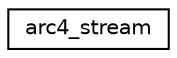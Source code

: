 digraph G
{
  edge [fontname="Helvetica",fontsize="10",labelfontname="Helvetica",labelfontsize="10"];
  node [fontname="Helvetica",fontsize="10",shape=record];
  rankdir="LR";
  Node1 [label="arc4_stream",height=0.2,width=0.4,color="black", fillcolor="white", style="filled",URL="$structarc4__stream.html"];
}
